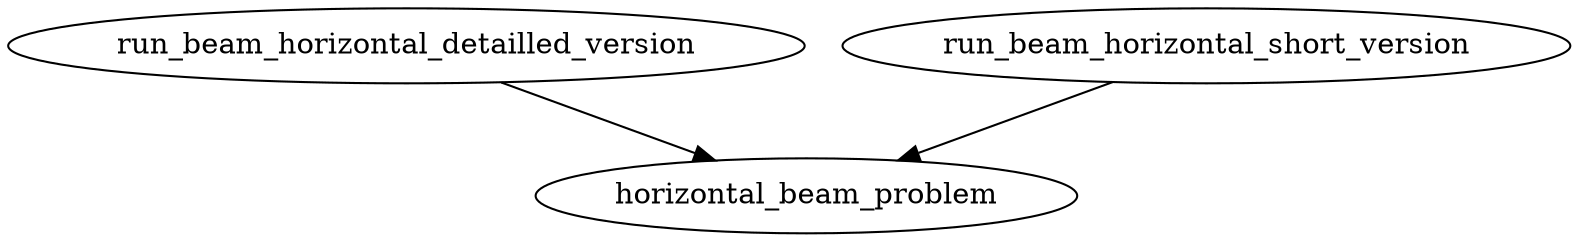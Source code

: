 /* Created by mdot for Matlab */
digraph m2html {
  run_beam_horizontal_detailled_version -> horizontal_beam_problem;
  run_beam_horizontal_short_version -> horizontal_beam_problem;

  horizontal_beam_problem [URL="horizontal_beam_problem.html"];
  run_beam_horizontal_detailled_version [URL="run_beam_horizontal_detailled_version.html"];
  run_beam_horizontal_short_version [URL="run_beam_horizontal_short_version.html"];
}